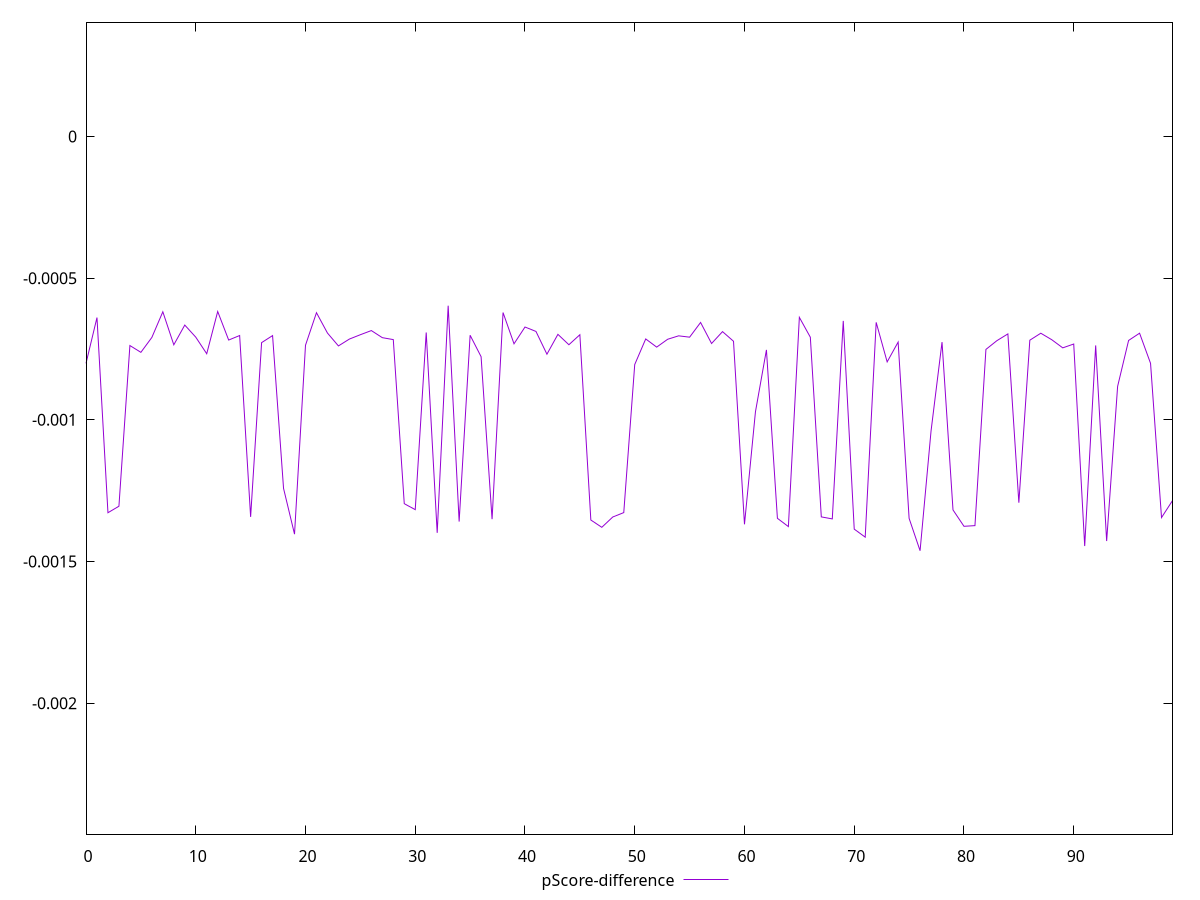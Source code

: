 reset

$pScoreDifference <<EOF
0 -0.0008007325453862624
1 -0.0006391219432786421
2 -0.0013277701101246375
3 -0.0013047607209845102
4 -0.0007377947168234478
5 -0.0007618425677006213
6 -0.0007092619906934328
7 -0.0006187422091449291
8 -0.0007352769246529167
9 -0.0006656012835043468
10 -0.0007082181724844538
11 -0.0007667755289881839
12 -0.0006177373488402971
13 -0.000718460732286319
14 -0.0007024720483281843
15 -0.0013423678720454468
16 -0.0007275772871582209
17 -0.0007027392392155996
18 -0.001241883318436443
19 -0.0014033686387446842
20 -0.0007367069104251556
21 -0.0006220266343610614
22 -0.0006936677747728659
23 -0.0007391840569479502
24 -0.0007149867265755505
25 -0.0006996340865310646
26 -0.0006850239600177943
27 -0.0007100483427435744
28 -0.0007168306425500148
29 -0.0012958843162802491
30 -0.0013168617397079085
31 -0.0006918920522832606
32 -0.0013988304990628642
33 -0.0005972604032421502
34 -0.001358923154053393
35 -0.0007014894744313827
36 -0.0007771793558999374
37 -0.0013505785082279509
38 -0.000621415215075638
39 -0.0007316839204953851
40 -0.0006725530940874247
41 -0.0006880569343492571
42 -0.0007683795433713891
43 -0.000698356761284824
44 -0.0007349889748835547
45 -0.0006996980010413045
46 -0.0013534566140835924
47 -0.001379187286179917
48 -0.0013427456113053182
49 -0.001327302018445442
50 -0.0008047317259747278
51 -0.000714531746277558
52 -0.0007433979377219346
53 -0.0007156804681689444
54 -0.0007035733889940721
55 -0.0007082934590718626
56 -0.0006564137086823019
57 -0.0007306362696073432
58 -0.0006886984620642078
59 -0.00072271261566903
60 -0.0013686848118253936
61 -0.0009716129516115224
62 -0.0007531682939880824
63 -0.0013474742759638225
64 -0.0013766160348944734
65 -0.0006383585475500109
66 -0.000708454808683423
67 -0.0013424268883990287
68 -0.001349558954126806
69 -0.0006509413119764051
70 -0.0013856346373763984
71 -0.001413924960055546
72 -0.0006560389818042189
73 -0.0007955345425194604
74 -0.0007256129911280551
75 -0.0013475453036053686
76 -0.001461826520381515
77 -0.0010391557626999726
78 -0.0007257335816472921
79 -0.0013178738133421408
80 -0.0013756234506473453
81 -0.0013732795359244765
82 -0.000751476592357303
83 -0.0007206387199563125
84 -0.0006967839229095052
85 -0.001292487835177658
86 -0.0007189720932941901
87 -0.000694355772324462
88 -0.0007173085003204793
89 -0.0007460047731069341
90 -0.0007324455861070778
91 -0.0014453363574862266
92 -0.0007374393759915776
93 -0.001427624697129426
94 -0.0008818661400824546
95 -0.0007198540469143255
96 -0.000694271066717933
97 -0.0008006259564483642
98 -0.0013448837432662453
99 -0.0012849393673258769
EOF

set key outside below
set xrange [0:99]
set yrange [-0.002461826520381515:0.0004027395967578498]
set trange [-0.002461826520381515:0.0004027395967578498]
set terminal svg size 640, 500 enhanced background rgb 'white'
set output "reports/report_00030_2021-02-24T20-42-31.540Z/first-cpu-idle/samples/music/pScore-difference/values.svg"

plot $pScoreDifference title "pScore-difference" with line

reset
